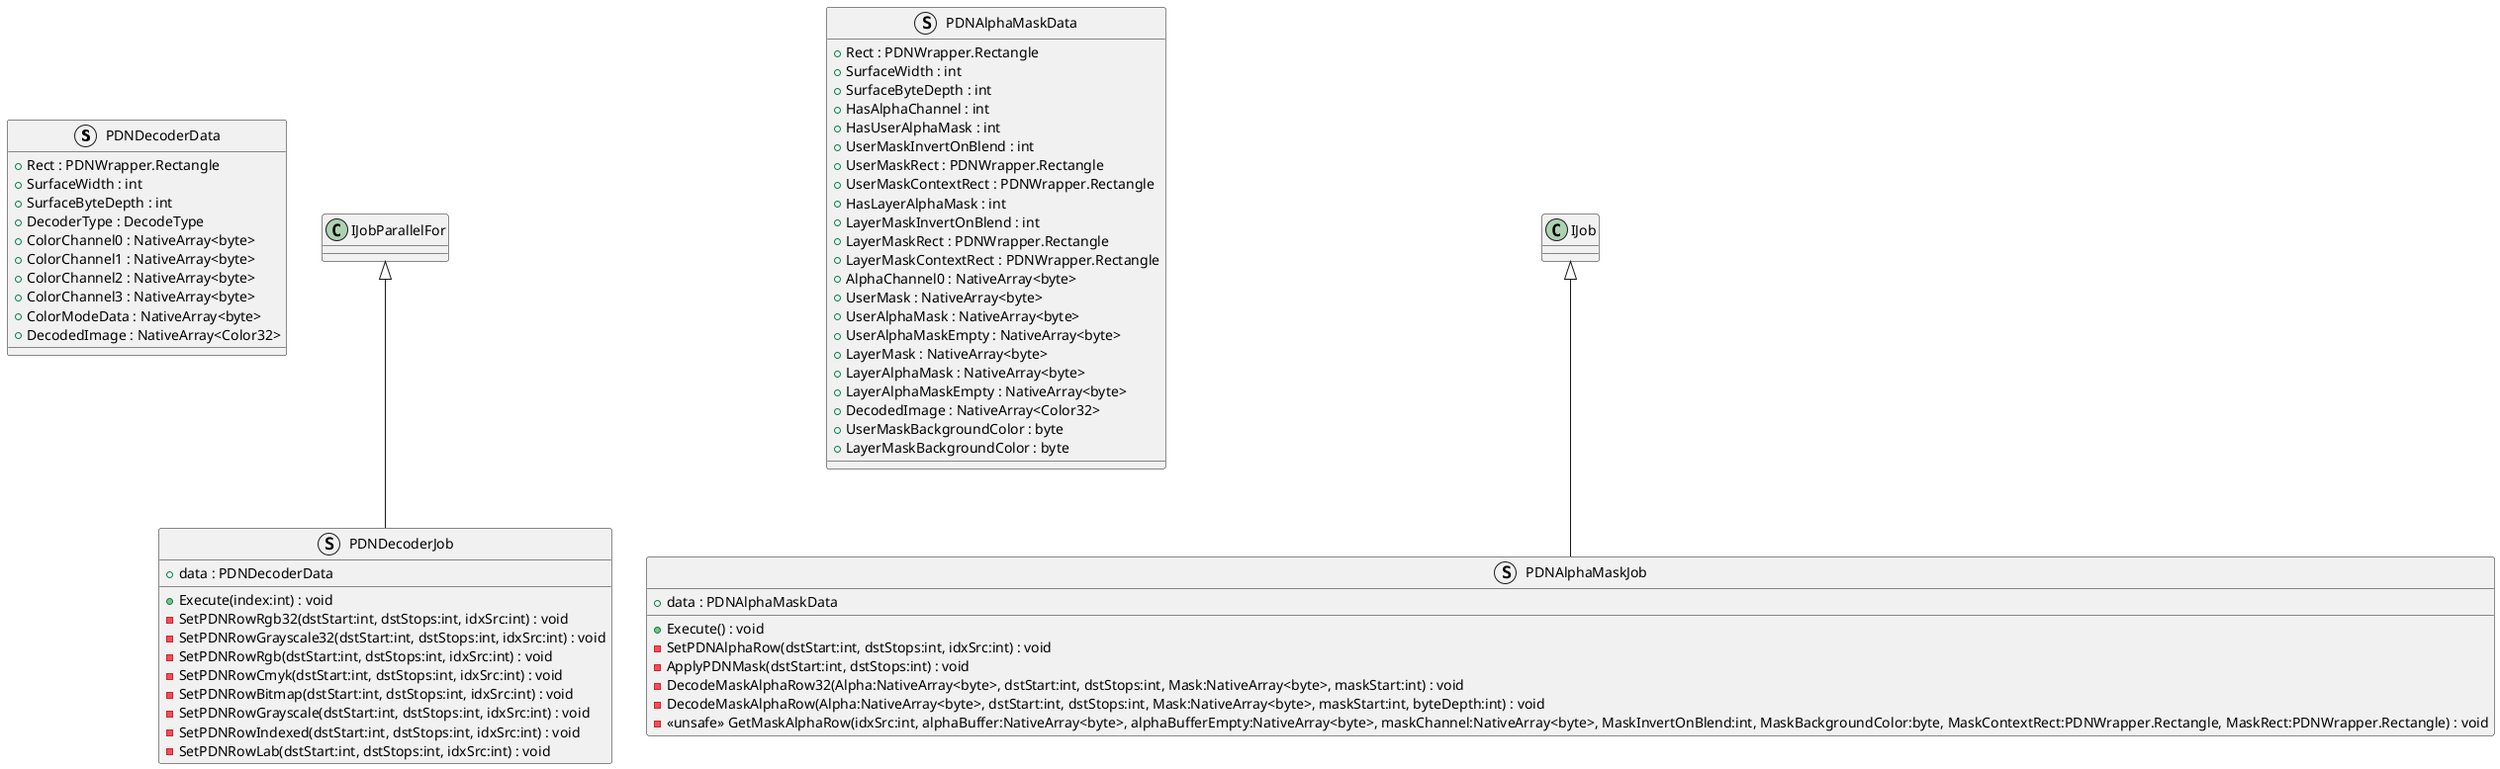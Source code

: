 @startuml
struct PDNDecoderData {
    + Rect : PDNWrapper.Rectangle
    + SurfaceWidth : int
    + SurfaceByteDepth : int
    + DecoderType : DecodeType
    + ColorChannel0 : NativeArray<byte>
    + ColorChannel1 : NativeArray<byte>
    + ColorChannel2 : NativeArray<byte>
    + ColorChannel3 : NativeArray<byte>
    + ColorModeData : NativeArray<byte>
    + DecodedImage : NativeArray<Color32>
}
struct PDNDecoderJob {
    + data : PDNDecoderData
    + Execute(index:int) : void
    - SetPDNRowRgb32(dstStart:int, dstStops:int, idxSrc:int) : void
    - SetPDNRowGrayscale32(dstStart:int, dstStops:int, idxSrc:int) : void
    - SetPDNRowRgb(dstStart:int, dstStops:int, idxSrc:int) : void
    - SetPDNRowCmyk(dstStart:int, dstStops:int, idxSrc:int) : void
    - SetPDNRowBitmap(dstStart:int, dstStops:int, idxSrc:int) : void
    - SetPDNRowGrayscale(dstStart:int, dstStops:int, idxSrc:int) : void
    - SetPDNRowIndexed(dstStart:int, dstStops:int, idxSrc:int) : void
    - SetPDNRowLab(dstStart:int, dstStops:int, idxSrc:int) : void
}
struct PDNAlphaMaskData {
    + Rect : PDNWrapper.Rectangle
    + SurfaceWidth : int
    + SurfaceByteDepth : int
    + HasAlphaChannel : int
    + HasUserAlphaMask : int
    + UserMaskInvertOnBlend : int
    + UserMaskRect : PDNWrapper.Rectangle
    + UserMaskContextRect : PDNWrapper.Rectangle
    + HasLayerAlphaMask : int
    + LayerMaskInvertOnBlend : int
    + LayerMaskRect : PDNWrapper.Rectangle
    + LayerMaskContextRect : PDNWrapper.Rectangle
    + AlphaChannel0 : NativeArray<byte>
    + UserMask : NativeArray<byte>
    + UserAlphaMask : NativeArray<byte>
    + UserAlphaMaskEmpty : NativeArray<byte>
    + LayerMask : NativeArray<byte>
    + LayerAlphaMask : NativeArray<byte>
    + LayerAlphaMaskEmpty : NativeArray<byte>
    + DecodedImage : NativeArray<Color32>
    + UserMaskBackgroundColor : byte
    + LayerMaskBackgroundColor : byte
}
struct PDNAlphaMaskJob {
    + data : PDNAlphaMaskData
    + Execute() : void
    - SetPDNAlphaRow(dstStart:int, dstStops:int, idxSrc:int) : void
    - ApplyPDNMask(dstStart:int, dstStops:int) : void
    - DecodeMaskAlphaRow32(Alpha:NativeArray<byte>, dstStart:int, dstStops:int, Mask:NativeArray<byte>, maskStart:int) : void
    - DecodeMaskAlphaRow(Alpha:NativeArray<byte>, dstStart:int, dstStops:int, Mask:NativeArray<byte>, maskStart:int, byteDepth:int) : void
    - <<unsafe>> GetMaskAlphaRow(idxSrc:int, alphaBuffer:NativeArray<byte>, alphaBufferEmpty:NativeArray<byte>, maskChannel:NativeArray<byte>, MaskInvertOnBlend:int, MaskBackgroundColor:byte, MaskContextRect:PDNWrapper.Rectangle, MaskRect:PDNWrapper.Rectangle) : void
}
IJobParallelFor <|-- PDNDecoderJob
IJob <|-- PDNAlphaMaskJob
@enduml
